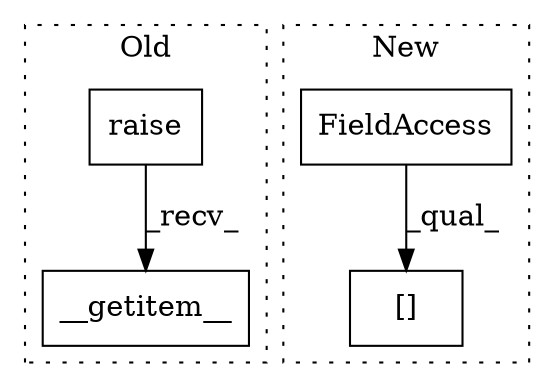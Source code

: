 digraph G {
subgraph cluster0 {
1 [label="__getitem__" a="32" s="8436,8453" l="12,1" shape="box"];
4 [label="raise" a="32" s="8428" l="7" shape="box"];
label = "Old";
style="dotted";
}
subgraph cluster1 {
2 [label="[]" a="2" s="8277,8294" l="12,1" shape="box"];
3 [label="FieldAccess" a="22" s="8277" l="11" shape="box"];
label = "New";
style="dotted";
}
3 -> 2 [label="_qual_"];
4 -> 1 [label="_recv_"];
}
